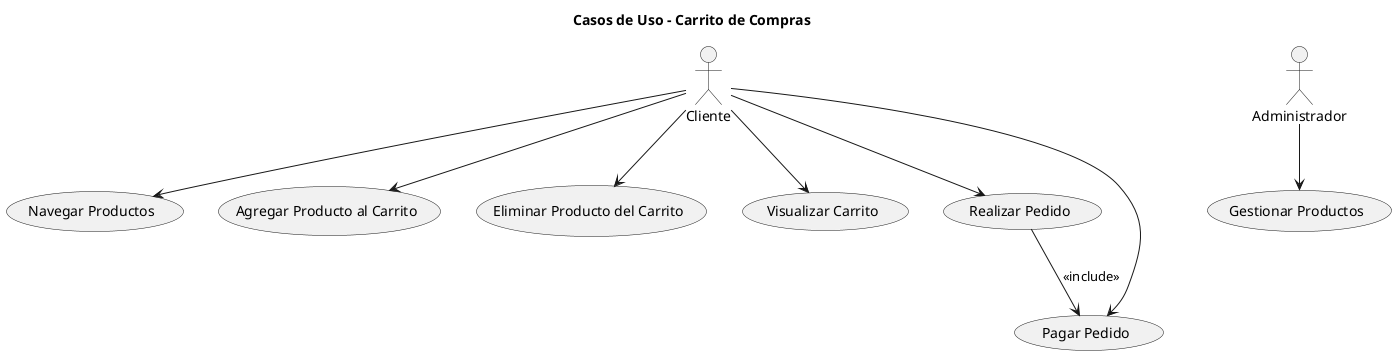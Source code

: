@startuml
title Casos de Uso - Carrito de Compras

actor Cliente
actor "Administrador" as Admin

usecase "Navegar Productos" as UC1
usecase "Agregar Producto al Carrito" as UC2
usecase "Eliminar Producto del Carrito" as UC3
usecase "Visualizar Carrito" as UC4
usecase "Realizar Pedido" as UC5
usecase "Pagar Pedido" as UC6
usecase "Gestionar Productos" as UC7

Cliente --> UC1
Cliente --> UC2
Cliente --> UC3
Cliente --> UC4
Cliente --> UC5
Cliente --> UC6
Admin --> UC7

UC5 --> UC6 : <<include>>
@enduml
